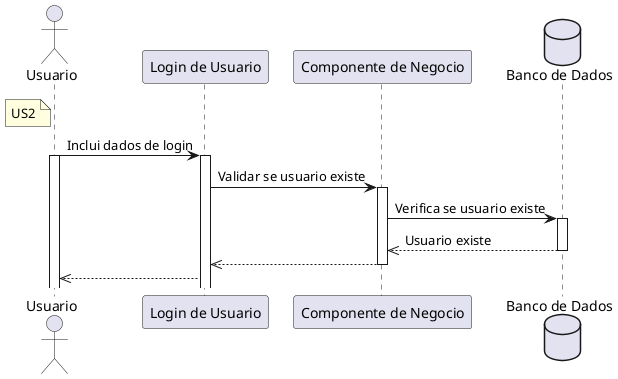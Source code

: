 @startuml US2


actor "Usuario" as Usuario
note left of Usuario #LightYellow
US2
end note

participant "Login de Usuario" as LoginUsuario
participant "Componente de Negocio" as ComponenteUsuario
database "Banco de Dados" as Database

Usuario -> LoginUsuario : Inclui dados de login

activate Usuario
activate LoginUsuario

LoginUsuario -> ComponenteUsuario : Validar se usuario existe
activate ComponenteUsuario

ComponenteUsuario -> Database : Verifica se usuario existe
activate Database

Database -->> ComponenteUsuario : Usuario existe
deactivate Database

ComponenteUsuario -->> LoginUsuario
deactivate ComponenteUsuario

LoginUsuario -->> Usuario

' --> Sincrono 
' -->> Assincrono
' <-- Retorno Sincrono
' <<-- Retorno Assíncrono

@enduml